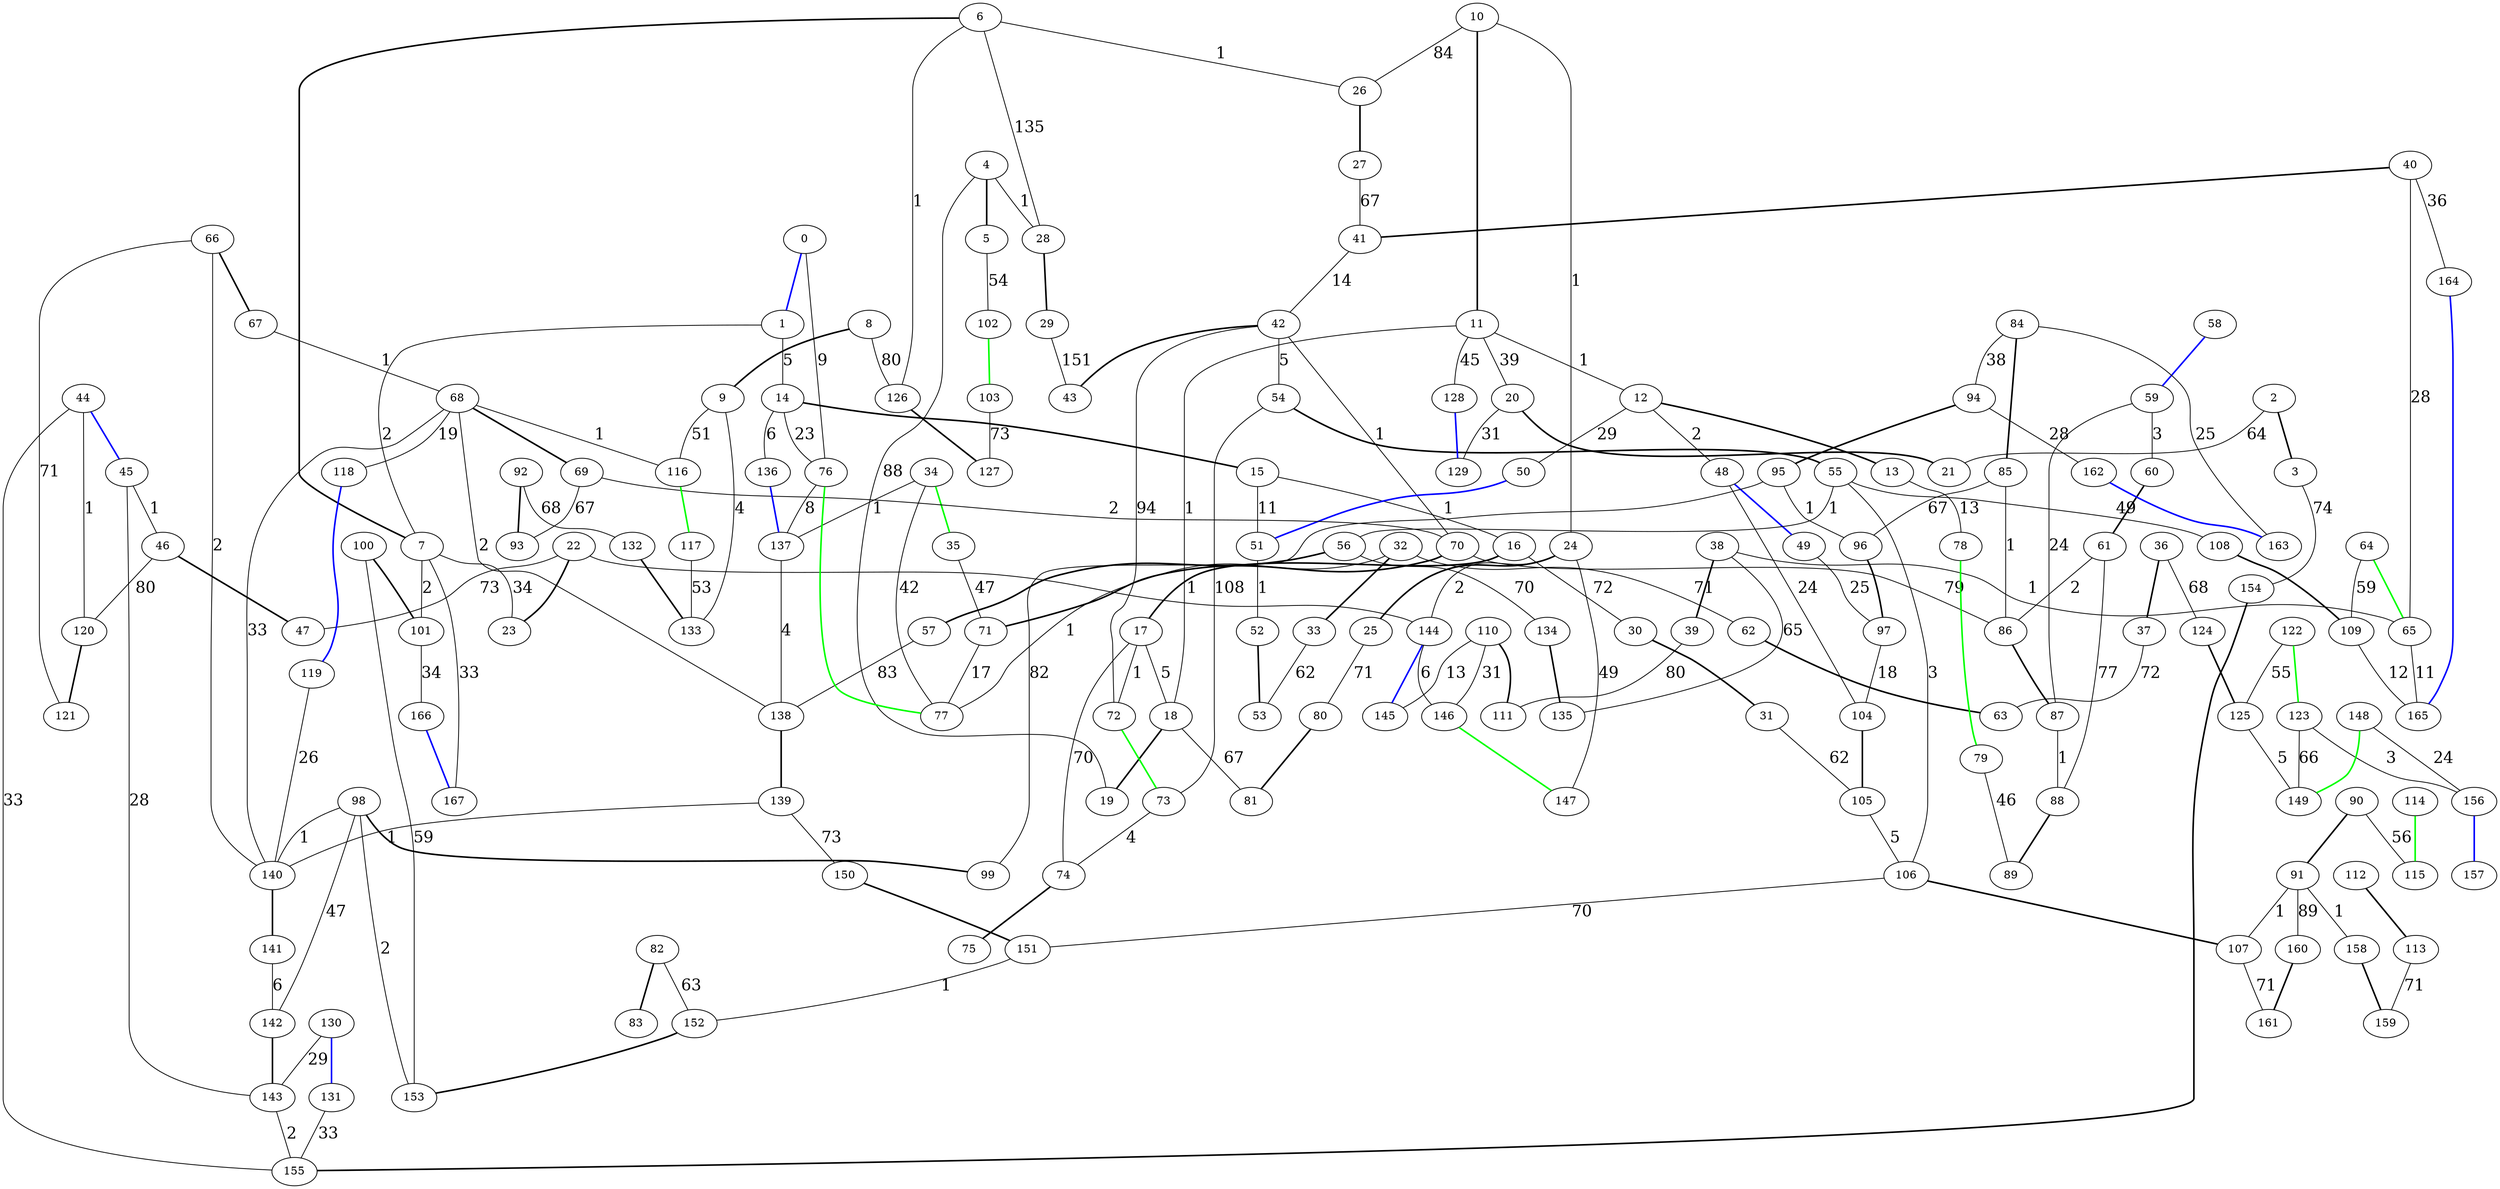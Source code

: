 graph G{
	graph [insert_size = 445,sd = 160, readlength =70];
	0[label=0];
	1[label=1];
	2[label=2];
	3[label=3];
	4[label=4];
	5[label=5];
	6[label=6];
	7[label=7];
	8[label=8];
	9[label=9];
	10[label=10];
	11[label=11];
	12[label=12];
	13[label=13];
	14[label=14];
	15[label=15];
	16[label=16];
	17[label=17];
	18[label=18];
	19[label=19];
	20[label=20];
	21[label=21];
	22[label=22];
	23[label=23];
	24[label=24];
	25[label=25];
	26[label=26];
	27[label=27];
	28[label=28];
	29[label=29];
	30[label=30];
	31[label=31];
	32[label=32];
	33[label=33];
	34[label=34];
	35[label=35];
	36[label=36];
	37[label=37];
	38[label=38];
	39[label=39];
	40[label=40];
	41[label=41];
	42[label=42];
	43[label=43];
	44[label=44];
	45[label=45];
	46[label=46];
	47[label=47];
	48[label=48];
	49[label=49];
	50[label=50];
	51[label=51];
	52[label=52];
	53[label=53];
	54[label=54];
	55[label=55];
	56[label=56];
	57[label=57];
	58[label=58];
	59[label=59];
	60[label=60];
	61[label=61];
	62[label=62];
	63[label=63];
	64[label=64];
	65[label=65];
	66[label=66];
	67[label=67];
	68[label=68];
	69[label=69];
	70[label=70];
	71[label=71];
	72[label=72];
	73[label=73];
	74[label=74];
	75[label=75];
	76[label=76];
	77[label=77];
	78[label=78];
	79[label=79];
	80[label=80];
	81[label=81];
	82[label=82];
	83[label=83];
	84[label=84];
	85[label=85];
	86[label=86];
	87[label=87];
	88[label=88];
	89[label=89];
	90[label=90];
	91[label=91];
	92[label=92];
	93[label=93];
	94[label=94];
	95[label=95];
	96[label=96];
	97[label=97];
	98[label=98];
	99[label=99];
	100[label=100];
	101[label=101];
	102[label=102];
	103[label=103];
	104[label=104];
	105[label=105];
	106[label=106];
	107[label=107];
	108[label=108];
	109[label=109];
	110[label=110];
	111[label=111];
	112[label=112];
	113[label=113];
	114[label=114];
	115[label=115];
	116[label=116];
	117[label=117];
	118[label=118];
	119[label=119];
	120[label=120];
	121[label=121];
	122[label=122];
	123[label=123];
	124[label=124];
	125[label=125];
	126[label=126];
	127[label=127];
	128[label=128];
	129[label=129];
	130[label=130];
	131[label=131];
	132[label=132];
	133[label=133];
	134[label=134];
	135[label=135];
	136[label=136];
	137[label=137];
	138[label=138];
	139[label=139];
	140[label=140];
	141[label=141];
	142[label=142];
	143[label=143];
	144[label=144];
	145[label=145];
	146[label=146];
	147[label=147];
	148[label=148];
	149[label=149];
	150[label=150];
	151[label=151];
	152[label=152];
	153[label=153];
	154[label=154];
	155[label=155];
	156[label=156];
	157[label=157];
	158[label=158];
	159[label=159];
	160[label=160];
	161[label=161];
	162[label=162];
	163[label=163];
	164[label=164];
	165[label=165];
	166[label=166];
	167[label=167];
	0--1 [cname="0__len__122",length=122,style=bold,color=blue,mult=1];
	20--21 [cname="10__len__884",length=884,style=bold,mult=1];
	22--23 [cname="11__len__3040",length=3040,style=bold,mult=1];
	24--25 [cname="12__len__966",length=966,style=bold,mult=1];
	26--27 [cname="13__len__2064",length=2064,style=bold,mult=1];
	28--29 [cname="14__len__2427",length=2427,style=bold,mult=2];
	30--31 [cname="15__len__569",length=569,style=bold,mult=1];
	32--33 [cname="16__len__970",length=970,style=bold,mult=1];
	34--35 [cname="17__len__325",length=325,style=bold,color=green,mult=1];
	36--37 [cname="18__len__1912",length=1912,style=bold,mult=1];
	38--39 [cname="19__len__873",length=873,style=bold,mult=1];
	2--3 [cname="1__len__598",length=598,style=bold,mult=1];
	40--41 [cname="20__len__5495",length=5495,style=bold,mult=1];
	42--43 [cname="21__len__1466",length=1466,style=bold,mult=2];
	44--45 [cname="22__len__206",length=206,style=bold,color=blue,mult=1];
	46--47 [cname="23__len__1587",length=1587,style=bold,mult=1];
	48--49 [cname="24__len__201",length=201,style=bold,color=blue,mult=1];
	50--51 [cname="25__len__206",length=206,style=bold,color=blue,mult=1];
	52--53 [cname="26__len__1421",length=1421,style=bold,mult=1];
	54--55 [cname="27__len__1576",length=1576,style=bold,mult=2];
	56--57 [cname="28__len__2405",length=2405,style=bold,mult=1];
	58--59 [cname="29__len__144",length=144,style=bold,color=blue,mult=1];
	4--5 [cname="2__len__559",length=559,style=bold,mult=1];
	60--61 [cname="30__len__1348",length=1348,style=bold,mult=1];
	62--63 [cname="31__len__2425",length=2425,style=bold,mult=1];
	64--65 [cname="32__len__350",length=350,style=bold,color=green,mult=1];
	66--67 [cname="33__len__610",length=610,style=bold,mult=1];
	68--69 [cname="34__len__3154",length=3154,style=bold,mult=1];
	70--71 [cname="35__len__636",length=636,style=bold,mult=1];
	72--73 [cname="36__len__356",length=356,style=bold,color=green,mult=2];
	74--75 [cname="37__len__3415",length=3415,style=bold,mult=1];
	76--77 [cname="38__len__411",length=411,style=bold,color=green,mult=1];
	78--79 [cname="39__len__349",length=349,style=bold,color=green,mult=1];
	6--7 [cname="3__len__12666",length=12666,style=bold,mult=2];
	80--81 [cname="40__len__3283",length=3283,style=bold,mult=1];
	82--83 [cname="41__len__1956",length=1956,style=bold,mult=1];
	84--85 [cname="42__len__661",length=661,style=bold,mult=1];
	86--87 [cname="43__len__816",length=816,style=bold,mult=1];
	88--89 [cname="44__len__1306",length=1306,style=bold,mult=1];
	90--91 [cname="45__len__2006",length=2006,style=bold,mult=1];
	92--93 [cname="46__len__880",length=880,style=bold,mult=1];
	94--95 [cname="47__len__1130",length=1130,style=bold,mult=1];
	96--97 [cname="48__len__1101",length=1101,style=bold,mult=1];
	98--99 [cname="49__len__1609",length=1609,style=bold,mult=1];
	8--9 [cname="4__len__1259",length=1259,style=bold,mult=1];
	100--101 [cname="50__len__2163",length=2163,style=bold,mult=1];
	102--103 [cname="51__len__410",length=410,style=bold,color=green,mult=1];
	104--105 [cname="52__len__1958",length=1958,style=bold,mult=1];
	106--107 [cname="53__len__1894",length=1894,style=bold,mult=1];
	108--109 [cname="54__len__2059",length=2059,style=bold,mult=2];
	110--111 [cname="55__len__1135",length=1135,style=bold,mult=1];
	112--113 [cname="56__len__1899",length=1899,style=bold,mult=1];
	114--115 [cname="57__len__364",length=364,style=bold,color=green,mult=1];
	116--117 [cname="58__len__350",length=350,style=bold,color=green,mult=1];
	118--119 [cname="59__len__180",length=180,style=bold,color=blue,mult=1];
	10--11 [cname="5__len__847",length=847,style=bold,mult=1];
	120--121 [cname="60__len__643",length=643,style=bold,mult=1];
	122--123 [cname="61__len__392",length=392,style=bold,color=green,mult=1];
	124--125 [cname="62__len__1065",length=1065,style=bold,mult=1];
	126--127 [cname="63__len__1013",length=1013,style=bold,mult=1];
	128--129 [cname="64__len__229",length=229,style=bold,color=blue,mult=1];
	130--131 [cname="65__len__208",length=208,style=bold,color=blue,mult=1];
	132--133 [cname="66__len__630",length=630,style=bold,mult=1];
	134--135 [cname="67__len__602",length=602,style=bold,mult=1];
	136--137 [cname="68__len__127",length=127,style=bold,color=blue,mult=1];
	138--139 [cname="69__len__662",length=662,style=bold,mult=1];
	12--13 [cname="6__len__935",length=935,style=bold,mult=1];
	140--141 [cname="70__len__1050",length=1050,style=bold,mult=1];
	142--143 [cname="71__len__546",length=546,style=bold,mult=1];
	144--145 [cname="72__len__121",length=121,style=bold,color=blue,mult=1];
	146--147 [cname="73__len__391",length=391,style=bold,color=green,mult=1];
	148--149 [cname="74__len__393",length=393,style=bold,color=green,mult=1];
	150--151 [cname="75__len__2296",length=2296,style=bold,mult=1];
	152--153 [cname="76__len__992",length=992,style=bold,mult=1];
	154--155 [cname="77__len__1146",length=1146,style=bold,mult=1];
	156--157 [cname="78__len__238",length=238,style=bold,color=blue,mult=1];
	158--159 [cname="79__len__478",length=478,style=bold,mult=1];
	14--15 [cname="7__len__3644",length=3644,style=bold,mult=1];
	160--161 [cname="80__len__461",length=461,style=bold,mult=1];
	162--163 [cname="81__len__198",length=198,style=bold,color=blue,mult=1];
	164--165 [cname="82__len__210",length=210,style=bold,color=blue,mult=1];
	166--167 [cname="83__len__256",length=256,style=bold,color=blue,mult=1];
	16--17 [cname="8__len__1063",length=1063,style=bold,mult=1];
	18--19 [cname="9__len__964",length=964,style=bold,mult=1];
	0 -- 76 [label=9,meandist=67,fontsize=20];
	100 -- 153 [label=59,meandist=1,fontsize=20];
	101 -- 166 [label=34,meandist=-89,fontsize=20];
	103 -- 127 [label=73,meandist=-32,fontsize=20];
	105 -- 106 [label=5,meandist=-55,fontsize=20];
	106 -- 151 [label=70,meandist=-90,fontsize=20];
	107 -- 161 [label=71,meandist=-85,fontsize=20];
	109 -- 165 [label=12,meandist=229,fontsize=20];
	10 -- 24 [label=1,meandist=-1061,fontsize=20];
	10 -- 26 [label=84,meandist=-88,fontsize=20];
	110 -- 145 [label=13,meandist=25,fontsize=20];
	110 -- 146 [label=31,meandist=110,fontsize=20];
	113 -- 159 [label=71,meandist=-80,fontsize=20];
	117 -- 133 [label=53,meandist=-37,fontsize=20];
	119 -- 140 [label=26,meandist=-70,fontsize=20];
	11 -- 12 [label=1,meandist=17,fontsize=20];
	11 -- 128 [label=45,meandist=-74,fontsize=20];
	11 -- 18 [label=1,meandist=-844,fontsize=20];
	11 -- 20 [label=39,meandist=99,fontsize=20];
	122 -- 125 [label=55,meandist=-64,fontsize=20];
	123 -- 149 [label=66,meandist=-67,fontsize=20];
	123 -- 156 [label=3,meandist=224,fontsize=20];
	125 -- 149 [label=5,meandist=257,fontsize=20];
	12 -- 48 [label=2,meandist=-263,fontsize=20];
	12 -- 50 [label=29,meandist=-84,fontsize=20];
	130 -- 143 [label=29,meandist=-89,fontsize=20];
	131 -- 155 [label=33,meandist=124,fontsize=20];
	137 -- 138 [label=4,meandist=-13,fontsize=20];
	139 -- 140 [label=1,meandist=-23,fontsize=20];
	139 -- 150 [label=73,meandist=-95,fontsize=20];
	13 -- 78 [label=13,meandist=232,fontsize=20];
	141 -- 142 [label=6,meandist=-34,fontsize=20];
	143 -- 155 [label=2,meandist=267,fontsize=20];
	144 -- 146 [label=6,meandist=-37,fontsize=20];
	148 -- 156 [label=24,meandist=-64,fontsize=20];
	14 -- 136 [label=6,meandist=46,fontsize=20];
	14 -- 76 [label=23,meandist=127,fontsize=20];
	151 -- 152 [label=1,meandist=-75,fontsize=20];
	15 -- 16 [label=1,meandist=-83,fontsize=20];
	15 -- 51 [label=11,meandist=228,fontsize=20];
	16 -- 30 [label=72,meandist=-73,fontsize=20];
	17 -- 18 [label=5,meandist=-51,fontsize=20];
	17 -- 72 [label=1,meandist=-395,fontsize=20];
	17 -- 74 [label=70,meandist=-78,fontsize=20];
	18 -- 81 [label=67,meandist=-71,fontsize=20];
	1 -- 14 [label=5,meandist=-61,fontsize=20];
	1 -- 7 [label=2,meandist=96,fontsize=20];
	20 -- 129 [label=31,meandist=-72,fontsize=20];
	22 -- 144 [label=1,meandist=-2742,fontsize=20];
	22 -- 47 [label=73,meandist=-91,fontsize=20];
	24 -- 144 [label=2,meandist=250,fontsize=20];
	24 -- 147 [label=49,meandist=-68,fontsize=20];
	25 -- 80 [label=71,meandist=-75,fontsize=20];
	27 -- 41 [label=67,meandist=-83,fontsize=20];
	29 -- 43 [label=151,meandist=-85,fontsize=20];
	2 -- 21 [label=64,meandist=-83,fontsize=20];
	31 -- 105 [label=62,meandist=-75,fontsize=20];
	32 -- 62 [label=71,meandist=-105,fontsize=20];
	32 -- 77 [label=1,meandist=-1002,fontsize=20];
	33 -- 53 [label=62,meandist=-92,fontsize=20];
	34 -- 137 [label=1,meandist=275,fontsize=20];
	34 -- 77 [label=42,meandist=-56,fontsize=20];
	35 -- 71 [label=47,meandist=-74,fontsize=20];
	36 -- 124 [label=68,meandist=-72,fontsize=20];
	37 -- 63 [label=72,meandist=-94,fontsize=20];
	38 -- 135 [label=65,meandist=-85,fontsize=20];
	38 -- 65 [label=1,meandist=-733,fontsize=20];
	39 -- 111 [label=80,meandist=-87,fontsize=20];
	3 -- 154 [label=74,meandist=-68,fontsize=20];
	40 -- 164 [label=36,meandist=-30,fontsize=20];
	40 -- 65 [label=28,meandist=157,fontsize=20];
	41 -- 42 [label=14,meandist=-25,fontsize=20];
	42 -- 54 [label=5,meandist=240,fontsize=20];
	42 -- 70 [label=1,meandist=-654,fontsize=20];
	42 -- 72 [label=94,meandist=-24,fontsize=20];
	44 -- 120 [label=1,meandist=-161,fontsize=20];
	44 -- 155 [label=33,meandist=-61,fontsize=20];
	45 -- 143 [label=28,meandist=114,fontsize=20];
	45 -- 46 [label=1,meandist=-66,fontsize=20];
	46 -- 120 [label=80,meandist=-84,fontsize=20];
	48 -- 104 [label=24,meandist=-69,fontsize=20];
	49 -- 97 [label=25,meandist=-4,fontsize=20];
	4 -- 19 [label=88,meandist=-85,fontsize=20];
	4 -- 28 [label=1,meandist=-618,fontsize=20];
	51 -- 52 [label=1,meandist=-72,fontsize=20];
	54 -- 73 [label=108,meandist=-82,fontsize=20];
	55 -- 106 [label=3,meandist=-1730,fontsize=20];
	55 -- 108 [label=49,meandist=159,fontsize=20];
	55 -- 56 [label=1,meandist=31,fontsize=20];
	56 -- 134 [label=70,meandist=-88,fontsize=20];
	57 -- 138 [label=83,meandist=-90,fontsize=20];
	59 -- 60 [label=3,meandist=-19,fontsize=20];
	59 -- 87 [label=24,meandist=39,fontsize=20];
	5 -- 102 [label=54,meandist=-87,fontsize=20];
	61 -- 86 [label=2,meandist=-901,fontsize=20];
	61 -- 88 [label=77,meandist=-85,fontsize=20];
	64 -- 109 [label=59,meandist=-77,fontsize=20];
	65 -- 165 [label=11,meandist=-36,fontsize=20];
	66 -- 121 [label=71,meandist=-90,fontsize=20];
	66 -- 140 [label=2,meandist=-509,fontsize=20];
	67 -- 68 [label=1,meandist=-115,fontsize=20];
	68 -- 116 [label=1,meandist=-419,fontsize=20];
	68 -- 118 [label=19,meandist=-77,fontsize=20];
	68 -- 138 [label=2,meandist=-546,fontsize=20];
	68 -- 140 [label=33,meandist=98,fontsize=20];
	69 -- 70 [label=2,meandist=-39,fontsize=20];
	69 -- 93 [label=67,meandist=-85,fontsize=20];
	6 -- 126 [label=1,meandist=-12804,fontsize=20];
	6 -- 26 [label=1,meandist=-2148,fontsize=20];
	6 -- 28 [label=135,meandist=-69,fontsize=20];
	70 -- 86 [label=79,meandist=-88,fontsize=20];
	71 -- 77 [label=17,meandist=221,fontsize=20];
	73 -- 74 [label=4,meandist=-25,fontsize=20];
	76 -- 137 [label=8,meandist=-38,fontsize=20];
	79 -- 89 [label=46,meandist=17,fontsize=20];
	7 -- 101 [label=2,meandist=235,fontsize=20];
	7 -- 167 [label=33,meandist=104,fontsize=20];
	7 -- 23 [label=34,meandist=139,fontsize=20];
	82 -- 152 [label=63,meandist=-84,fontsize=20];
	84 -- 163 [label=25,meandist=-50,fontsize=20];
	84 -- 94 [label=38,meandist=108,fontsize=20];
	85 -- 86 [label=1,meandist=53,fontsize=20];
	85 -- 96 [label=67,meandist=-26,fontsize=20];
	87 -- 88 [label=1,meandist=-42,fontsize=20];
	8 -- 126 [label=80,meandist=-94,fontsize=20];
	90 -- 115 [label=56,meandist=-69,fontsize=20];
	91 -- 107 [label=1,meandist=291,fontsize=20];
	91 -- 158 [label=1,meandist=-595,fontsize=20];
	91 -- 160 [label=89,meandist=-64,fontsize=20];
	92 -- 132 [label=68,meandist=-91,fontsize=20];
	94 -- 162 [label=28,meandist=-77,fontsize=20];
	95 -- 96 [label=1,meandist=3,fontsize=20];
	95 -- 99 [label=82,meandist=-84,fontsize=20];
	97 -- 104 [label=18,meandist=143,fontsize=20];
	98 -- 140 [label=1,meandist=-1061,fontsize=20];
	98 -- 142 [label=47,meandist=56,fontsize=20];
	98 -- 153 [label=2,meandist=-1548,fontsize=20];
	9 -- 116 [label=51,meandist=-82,fontsize=20];
	9 -- 133 [label=4,meandist=238,fontsize=20];
}